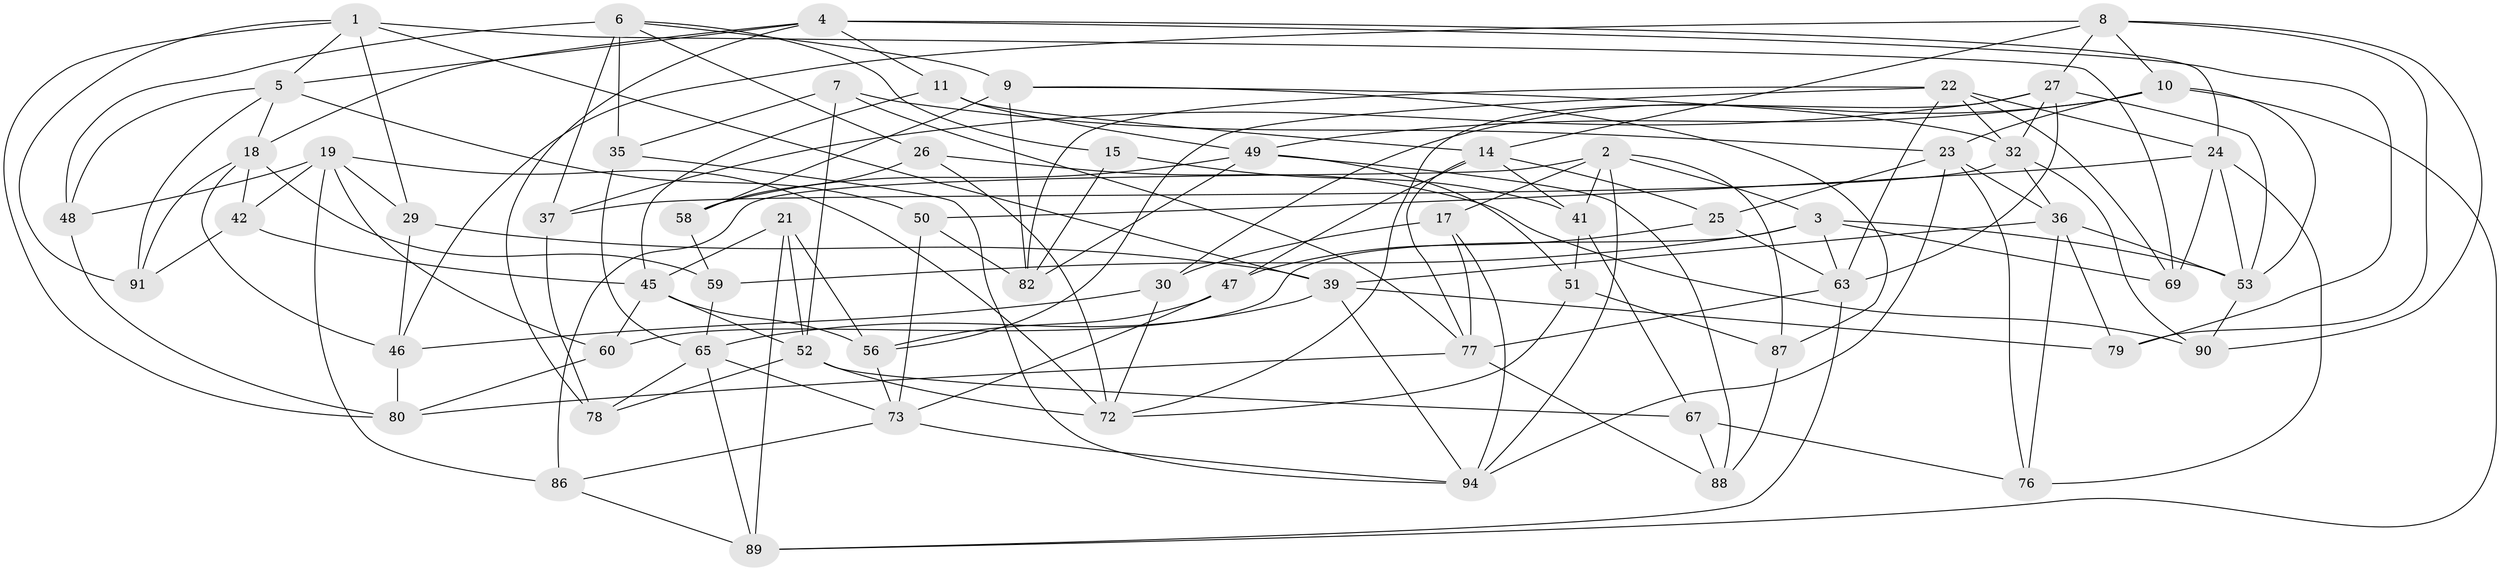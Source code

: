 // original degree distribution, {4: 1.0}
// Generated by graph-tools (version 1.1) at 2025/39/02/21/25 10:39:00]
// undirected, 64 vertices, 159 edges
graph export_dot {
graph [start="1"]
  node [color=gray90,style=filled];
  1 [super="+13"];
  2 [super="+12"];
  3 [super="+71"];
  4 [super="+62"];
  5 [super="+16"];
  6 [super="+20"];
  7;
  8 [super="+34"];
  9 [super="+44"];
  10 [super="+28"];
  11;
  14 [super="+33"];
  15;
  17;
  18 [super="+55"];
  19 [super="+66"];
  21 [super="+38"];
  22 [super="+57"];
  23 [super="+31"];
  24 [super="+40"];
  25;
  26;
  27 [super="+64"];
  29;
  30;
  32 [super="+43"];
  35;
  36 [super="+83"];
  37;
  39 [super="+81"];
  41 [super="+99"];
  42;
  45 [super="+97"];
  46 [super="+100"];
  47;
  48;
  49 [super="+54"];
  50;
  51;
  52 [super="+96"];
  53 [super="+68"];
  56 [super="+61"];
  58;
  59;
  60;
  63 [super="+74"];
  65 [super="+70"];
  67;
  69;
  72 [super="+92"];
  73 [super="+75"];
  76;
  77 [super="+84"];
  78;
  79;
  80 [super="+93"];
  82 [super="+85"];
  86;
  87;
  88;
  89 [super="+98"];
  90;
  91;
  94 [super="+95"];
  1 -- 80;
  1 -- 91;
  1 -- 39;
  1 -- 29;
  1 -- 69;
  1 -- 5;
  2 -- 17;
  2 -- 87;
  2 -- 94;
  2 -- 86;
  2 -- 3;
  2 -- 41;
  3 -- 69;
  3 -- 53;
  3 -- 59;
  3 -- 60;
  3 -- 63;
  4 -- 24;
  4 -- 78;
  4 -- 18;
  4 -- 11;
  4 -- 5;
  4 -- 79;
  5 -- 50;
  5 -- 48;
  5 -- 18;
  5 -- 91;
  6 -- 15;
  6 -- 48;
  6 -- 9;
  6 -- 26;
  6 -- 35;
  6 -- 37;
  7 -- 35;
  7 -- 77;
  7 -- 23;
  7 -- 52;
  8 -- 90;
  8 -- 10;
  8 -- 14;
  8 -- 27;
  8 -- 46;
  8 -- 79;
  9 -- 58;
  9 -- 32;
  9 -- 82 [weight=2];
  9 -- 87;
  10 -- 53;
  10 -- 49;
  10 -- 30;
  10 -- 23;
  10 -- 89;
  11 -- 45;
  11 -- 49;
  11 -- 14;
  14 -- 47;
  14 -- 25;
  14 -- 41;
  14 -- 77;
  15 -- 41 [weight=2];
  15 -- 82;
  17 -- 94;
  17 -- 30;
  17 -- 77;
  18 -- 91;
  18 -- 59;
  18 -- 42;
  18 -- 46;
  19 -- 42;
  19 -- 60;
  19 -- 48;
  19 -- 29;
  19 -- 86;
  19 -- 72;
  21 -- 52;
  21 -- 89 [weight=2];
  21 -- 45;
  21 -- 56 [weight=2];
  22 -- 82;
  22 -- 24;
  22 -- 69;
  22 -- 56;
  22 -- 32;
  22 -- 63;
  23 -- 94;
  23 -- 25;
  23 -- 76;
  23 -- 36;
  24 -- 50;
  24 -- 76;
  24 -- 69;
  24 -- 53;
  25 -- 63;
  25 -- 47;
  26 -- 90;
  26 -- 72;
  26 -- 58;
  27 -- 37;
  27 -- 32;
  27 -- 72;
  27 -- 63;
  27 -- 53;
  29 -- 39;
  29 -- 46;
  30 -- 46;
  30 -- 72;
  32 -- 36;
  32 -- 90;
  32 -- 37;
  35 -- 65;
  35 -- 94;
  36 -- 76;
  36 -- 53;
  36 -- 79;
  36 -- 39;
  37 -- 78;
  39 -- 79;
  39 -- 65;
  39 -- 94;
  41 -- 67;
  41 -- 51;
  42 -- 91;
  42 -- 45;
  45 -- 60;
  45 -- 52;
  45 -- 56;
  46 -- 80 [weight=2];
  47 -- 56;
  47 -- 73;
  48 -- 80;
  49 -- 51;
  49 -- 88;
  49 -- 82;
  49 -- 58;
  50 -- 82;
  50 -- 73;
  51 -- 72;
  51 -- 87;
  52 -- 67;
  52 -- 78;
  52 -- 72;
  53 -- 90;
  56 -- 73;
  58 -- 59;
  59 -- 65;
  60 -- 80;
  63 -- 89;
  63 -- 77;
  65 -- 78;
  65 -- 89;
  65 -- 73;
  67 -- 88;
  67 -- 76;
  73 -- 86;
  73 -- 94;
  77 -- 88;
  77 -- 80;
  86 -- 89;
  87 -- 88;
}
